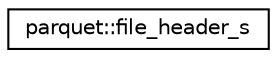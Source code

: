 digraph "Graphical Class Hierarchy"
{
  edge [fontname="Helvetica",fontsize="10",labelfontname="Helvetica",labelfontsize="10"];
  node [fontname="Helvetica",fontsize="10",shape=record];
  rankdir="LR";
  Node0 [label="parquet::file_header_s",height=0.2,width=0.4,color="black", fillcolor="white", style="filled",URL="$structparquet_1_1file__header__s.html",tooltip="Struct that describes the Parquet file data header. "];
}

